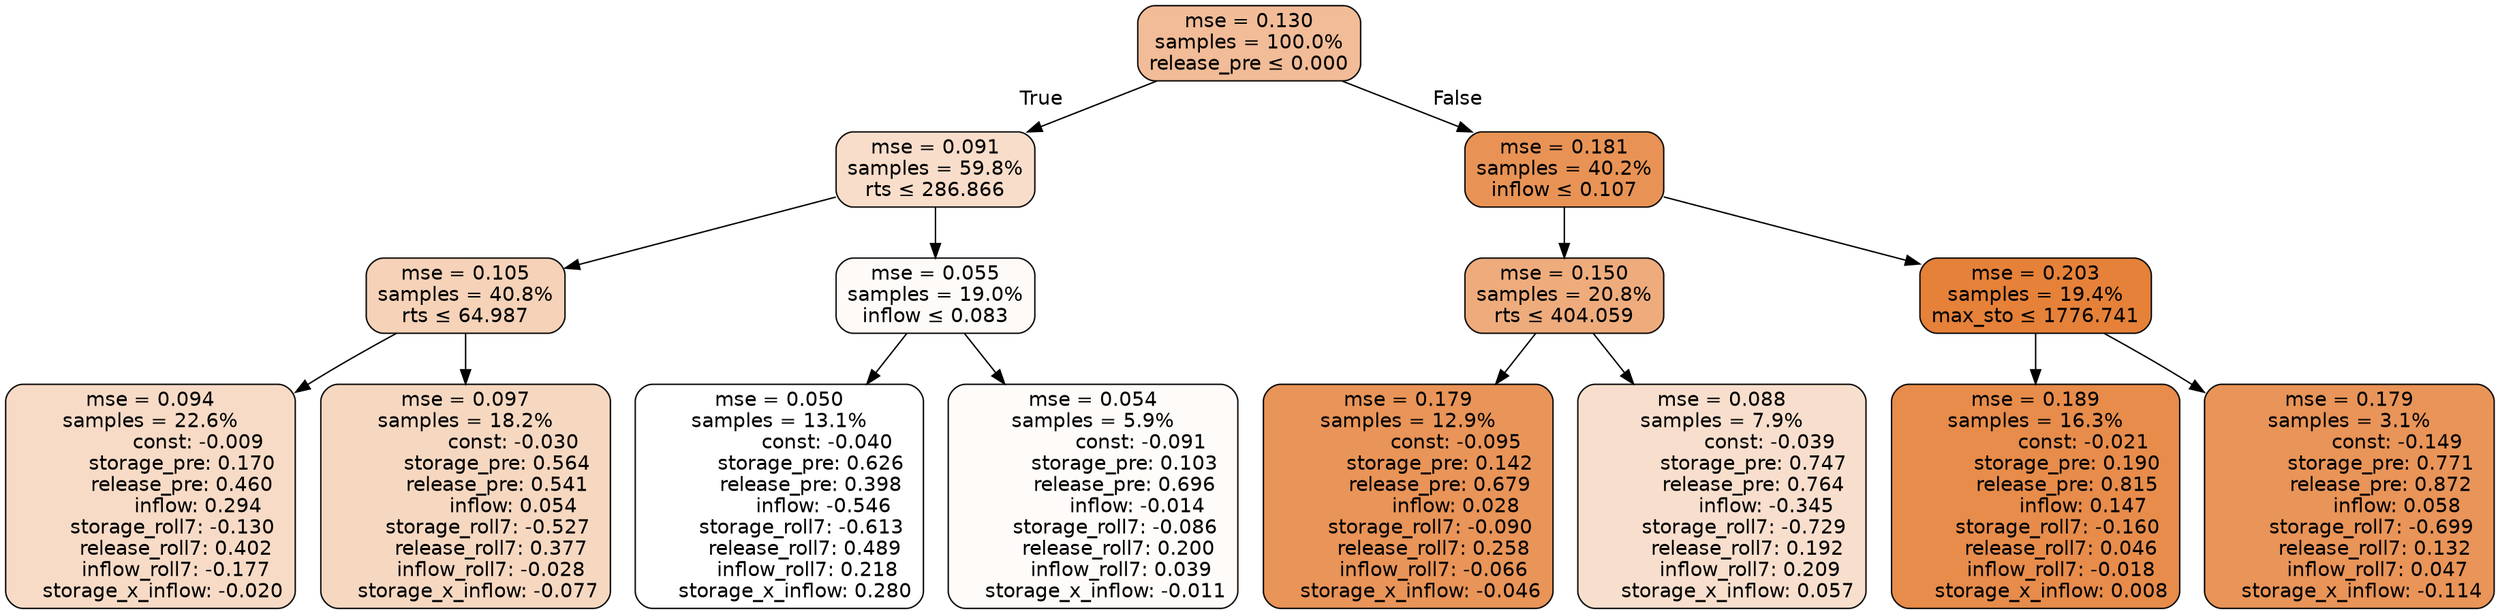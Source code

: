 digraph tree {
bgcolor="transparent"
node [shape=rectangle, style="filled, rounded", color="black", fontname=helvetica] ;
edge [fontname=helvetica] ;
	"0" [label="mse = 0.130
samples = 100.0%
release_pre &le; 0.000", fillcolor="#f1bc97"]
	"1" [label="mse = 0.091
samples = 59.8%
rts &le; 286.866", fillcolor="#f8ddca"]
	"2" [label="mse = 0.105
samples = 40.8%
rts &le; 64.987", fillcolor="#f5d2b8"]
	"3" [label="mse = 0.094
samples = 22.6%
               const: -0.009
          storage_pre: 0.170
          release_pre: 0.460
               inflow: 0.294
       storage_roll7: -0.130
        release_roll7: 0.402
        inflow_roll7: -0.177
    storage_x_inflow: -0.020", fillcolor="#f7dbc6"]
	"4" [label="mse = 0.097
samples = 18.2%
               const: -0.030
          storage_pre: 0.564
          release_pre: 0.541
               inflow: 0.054
       storage_roll7: -0.527
        release_roll7: 0.377
        inflow_roll7: -0.028
    storage_x_inflow: -0.077", fillcolor="#f6d8c1"]
	"5" [label="mse = 0.055
samples = 19.0%
inflow &le; 0.083", fillcolor="#fefaf8"]
	"6" [label="mse = 0.050
samples = 13.1%
               const: -0.040
          storage_pre: 0.626
          release_pre: 0.398
              inflow: -0.546
       storage_roll7: -0.613
        release_roll7: 0.489
         inflow_roll7: 0.218
     storage_x_inflow: 0.280", fillcolor="#ffffff"]
	"7" [label="mse = 0.054
samples = 5.9%
               const: -0.091
          storage_pre: 0.103
          release_pre: 0.696
              inflow: -0.014
       storage_roll7: -0.086
        release_roll7: 0.200
         inflow_roll7: 0.039
    storage_x_inflow: -0.011", fillcolor="#fefbf9"]
	"8" [label="mse = 0.181
samples = 40.2%
inflow &le; 0.107", fillcolor="#e89355"]
	"9" [label="mse = 0.150
samples = 20.8%
rts &le; 404.059", fillcolor="#eeac7d"]
	"10" [label="mse = 0.179
samples = 12.9%
               const: -0.095
          storage_pre: 0.142
          release_pre: 0.679
               inflow: 0.028
       storage_roll7: -0.090
        release_roll7: 0.258
        inflow_roll7: -0.066
    storage_x_inflow: -0.046", fillcolor="#e99458"]
	"11" [label="mse = 0.088
samples = 7.9%
               const: -0.039
          storage_pre: 0.747
          release_pre: 0.764
              inflow: -0.345
       storage_roll7: -0.729
        release_roll7: 0.192
         inflow_roll7: 0.209
     storage_x_inflow: 0.057", fillcolor="#f8dfcd"]
	"12" [label="mse = 0.203
samples = 19.4%
max_sto &le; 1776.741", fillcolor="#e58139"]
	"13" [label="mse = 0.189
samples = 16.3%
               const: -0.021
          storage_pre: 0.190
          release_pre: 0.815
               inflow: 0.147
       storage_roll7: -0.160
        release_roll7: 0.046
        inflow_roll7: -0.018
     storage_x_inflow: 0.008", fillcolor="#e78c4b"]
	"14" [label="mse = 0.179
samples = 3.1%
               const: -0.149
          storage_pre: 0.771
          release_pre: 0.872
               inflow: 0.058
       storage_roll7: -0.699
        release_roll7: 0.132
         inflow_roll7: 0.047
    storage_x_inflow: -0.114", fillcolor="#e99458"]

	"0" -> "1" [labeldistance=2.5, labelangle=45, headlabel="True"]
	"1" -> "2"
	"2" -> "3"
	"2" -> "4"
	"1" -> "5"
	"5" -> "6"
	"5" -> "7"
	"0" -> "8" [labeldistance=2.5, labelangle=-45, headlabel="False"]
	"8" -> "9"
	"9" -> "10"
	"9" -> "11"
	"8" -> "12"
	"12" -> "13"
	"12" -> "14"
}